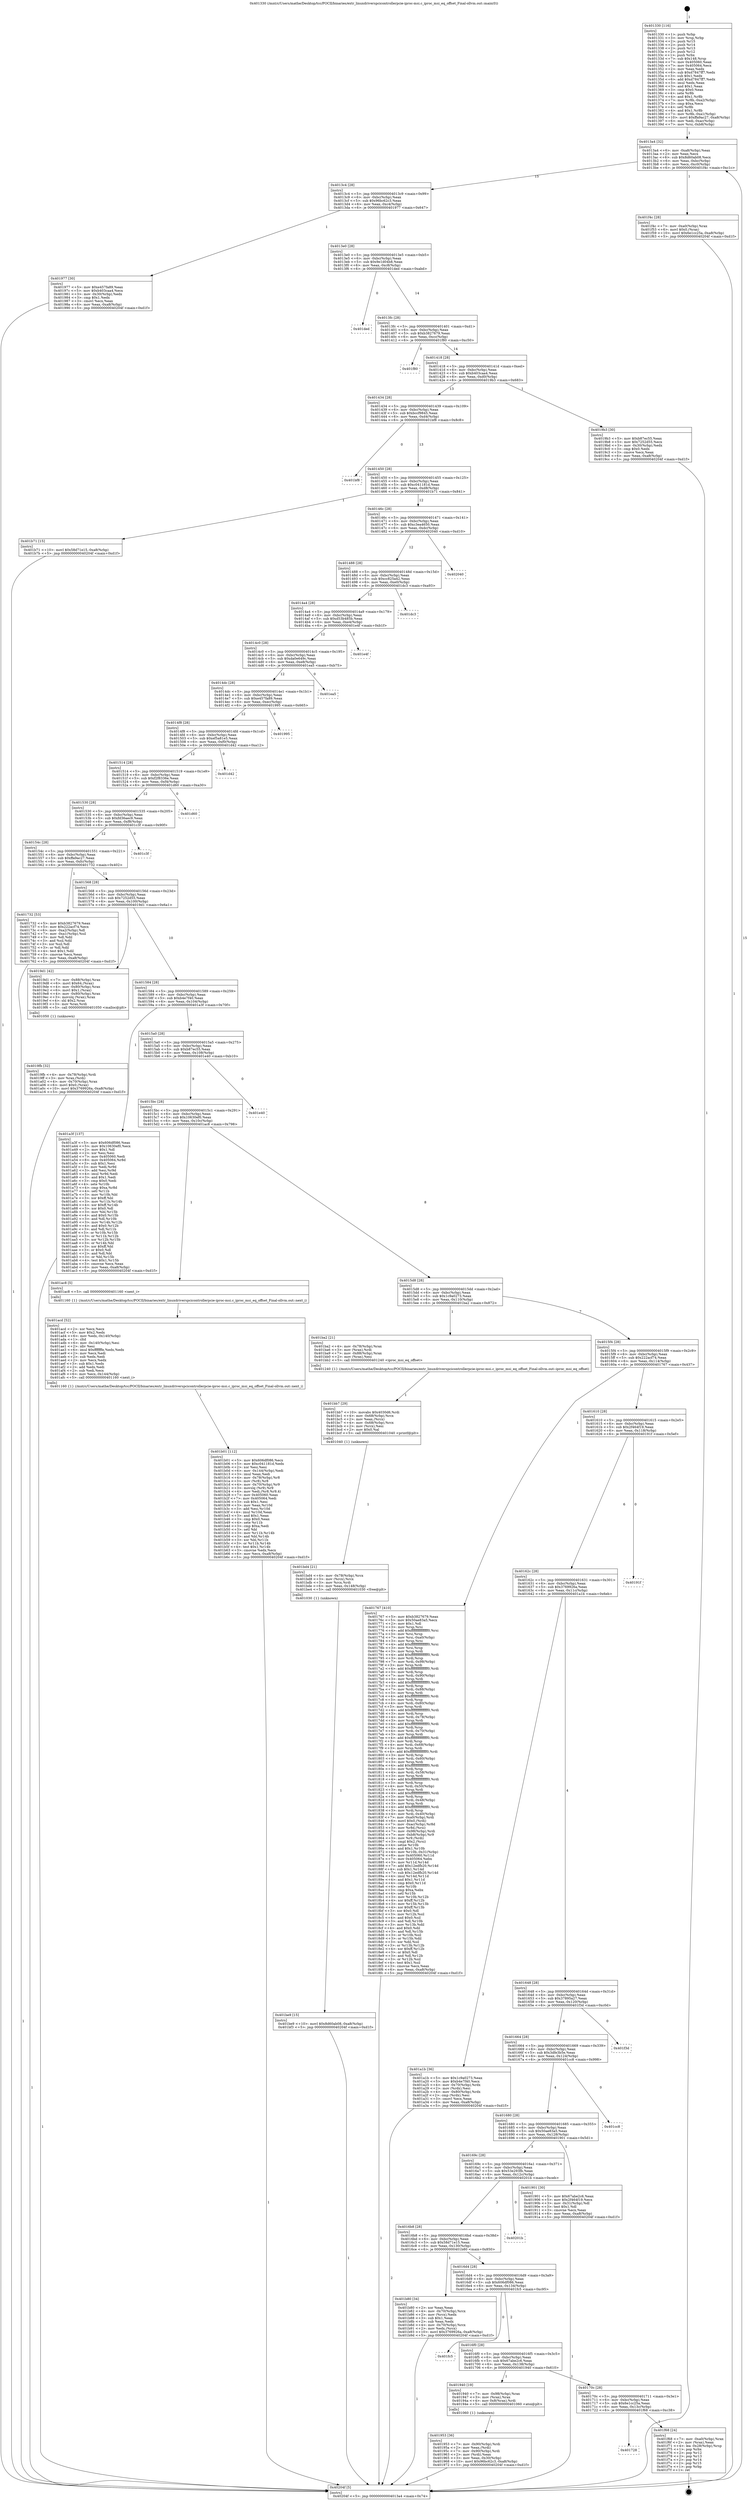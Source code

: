 digraph "0x401330" {
  label = "0x401330 (/mnt/c/Users/mathe/Desktop/tcc/POCII/binaries/extr_linuxdriverspcicontrollerpcie-iproc-msi.c_iproc_msi_eq_offset_Final-ollvm.out::main(0))"
  labelloc = "t"
  node[shape=record]

  Entry [label="",width=0.3,height=0.3,shape=circle,fillcolor=black,style=filled]
  "0x4013a4" [label="{
     0x4013a4 [32]\l
     | [instrs]\l
     &nbsp;&nbsp;0x4013a4 \<+6\>: mov -0xa8(%rbp),%eax\l
     &nbsp;&nbsp;0x4013aa \<+2\>: mov %eax,%ecx\l
     &nbsp;&nbsp;0x4013ac \<+6\>: sub $0x8d60ab08,%ecx\l
     &nbsp;&nbsp;0x4013b2 \<+6\>: mov %eax,-0xbc(%rbp)\l
     &nbsp;&nbsp;0x4013b8 \<+6\>: mov %ecx,-0xc0(%rbp)\l
     &nbsp;&nbsp;0x4013be \<+6\>: je 0000000000401f4c \<main+0xc1c\>\l
  }"]
  "0x401f4c" [label="{
     0x401f4c [28]\l
     | [instrs]\l
     &nbsp;&nbsp;0x401f4c \<+7\>: mov -0xa0(%rbp),%rax\l
     &nbsp;&nbsp;0x401f53 \<+6\>: movl $0x0,(%rax)\l
     &nbsp;&nbsp;0x401f59 \<+10\>: movl $0x6e1cc25a,-0xa8(%rbp)\l
     &nbsp;&nbsp;0x401f63 \<+5\>: jmp 000000000040204f \<main+0xd1f\>\l
  }"]
  "0x4013c4" [label="{
     0x4013c4 [28]\l
     | [instrs]\l
     &nbsp;&nbsp;0x4013c4 \<+5\>: jmp 00000000004013c9 \<main+0x99\>\l
     &nbsp;&nbsp;0x4013c9 \<+6\>: mov -0xbc(%rbp),%eax\l
     &nbsp;&nbsp;0x4013cf \<+5\>: sub $0x96bc62c3,%eax\l
     &nbsp;&nbsp;0x4013d4 \<+6\>: mov %eax,-0xc4(%rbp)\l
     &nbsp;&nbsp;0x4013da \<+6\>: je 0000000000401977 \<main+0x647\>\l
  }"]
  Exit [label="",width=0.3,height=0.3,shape=circle,fillcolor=black,style=filled,peripheries=2]
  "0x401977" [label="{
     0x401977 [30]\l
     | [instrs]\l
     &nbsp;&nbsp;0x401977 \<+5\>: mov $0xe457fa89,%eax\l
     &nbsp;&nbsp;0x40197c \<+5\>: mov $0xb403caa4,%ecx\l
     &nbsp;&nbsp;0x401981 \<+3\>: mov -0x30(%rbp),%edx\l
     &nbsp;&nbsp;0x401984 \<+3\>: cmp $0x1,%edx\l
     &nbsp;&nbsp;0x401987 \<+3\>: cmovl %ecx,%eax\l
     &nbsp;&nbsp;0x40198a \<+6\>: mov %eax,-0xa8(%rbp)\l
     &nbsp;&nbsp;0x401990 \<+5\>: jmp 000000000040204f \<main+0xd1f\>\l
  }"]
  "0x4013e0" [label="{
     0x4013e0 [28]\l
     | [instrs]\l
     &nbsp;&nbsp;0x4013e0 \<+5\>: jmp 00000000004013e5 \<main+0xb5\>\l
     &nbsp;&nbsp;0x4013e5 \<+6\>: mov -0xbc(%rbp),%eax\l
     &nbsp;&nbsp;0x4013eb \<+5\>: sub $0x9e1d04b8,%eax\l
     &nbsp;&nbsp;0x4013f0 \<+6\>: mov %eax,-0xc8(%rbp)\l
     &nbsp;&nbsp;0x4013f6 \<+6\>: je 0000000000401ded \<main+0xabd\>\l
  }"]
  "0x401728" [label="{
     0x401728\l
  }", style=dashed]
  "0x401ded" [label="{
     0x401ded\l
  }", style=dashed]
  "0x4013fc" [label="{
     0x4013fc [28]\l
     | [instrs]\l
     &nbsp;&nbsp;0x4013fc \<+5\>: jmp 0000000000401401 \<main+0xd1\>\l
     &nbsp;&nbsp;0x401401 \<+6\>: mov -0xbc(%rbp),%eax\l
     &nbsp;&nbsp;0x401407 \<+5\>: sub $0xb3827679,%eax\l
     &nbsp;&nbsp;0x40140c \<+6\>: mov %eax,-0xcc(%rbp)\l
     &nbsp;&nbsp;0x401412 \<+6\>: je 0000000000401f80 \<main+0xc50\>\l
  }"]
  "0x401f68" [label="{
     0x401f68 [24]\l
     | [instrs]\l
     &nbsp;&nbsp;0x401f68 \<+7\>: mov -0xa0(%rbp),%rax\l
     &nbsp;&nbsp;0x401f6f \<+2\>: mov (%rax),%eax\l
     &nbsp;&nbsp;0x401f71 \<+4\>: lea -0x28(%rbp),%rsp\l
     &nbsp;&nbsp;0x401f75 \<+1\>: pop %rbx\l
     &nbsp;&nbsp;0x401f76 \<+2\>: pop %r12\l
     &nbsp;&nbsp;0x401f78 \<+2\>: pop %r13\l
     &nbsp;&nbsp;0x401f7a \<+2\>: pop %r14\l
     &nbsp;&nbsp;0x401f7c \<+2\>: pop %r15\l
     &nbsp;&nbsp;0x401f7e \<+1\>: pop %rbp\l
     &nbsp;&nbsp;0x401f7f \<+1\>: ret\l
  }"]
  "0x401f80" [label="{
     0x401f80\l
  }", style=dashed]
  "0x401418" [label="{
     0x401418 [28]\l
     | [instrs]\l
     &nbsp;&nbsp;0x401418 \<+5\>: jmp 000000000040141d \<main+0xed\>\l
     &nbsp;&nbsp;0x40141d \<+6\>: mov -0xbc(%rbp),%eax\l
     &nbsp;&nbsp;0x401423 \<+5\>: sub $0xb403caa4,%eax\l
     &nbsp;&nbsp;0x401428 \<+6\>: mov %eax,-0xd0(%rbp)\l
     &nbsp;&nbsp;0x40142e \<+6\>: je 00000000004019b3 \<main+0x683\>\l
  }"]
  "0x401be9" [label="{
     0x401be9 [15]\l
     | [instrs]\l
     &nbsp;&nbsp;0x401be9 \<+10\>: movl $0x8d60ab08,-0xa8(%rbp)\l
     &nbsp;&nbsp;0x401bf3 \<+5\>: jmp 000000000040204f \<main+0xd1f\>\l
  }"]
  "0x4019b3" [label="{
     0x4019b3 [30]\l
     | [instrs]\l
     &nbsp;&nbsp;0x4019b3 \<+5\>: mov $0xb87ec55,%eax\l
     &nbsp;&nbsp;0x4019b8 \<+5\>: mov $0x7252d55,%ecx\l
     &nbsp;&nbsp;0x4019bd \<+3\>: mov -0x30(%rbp),%edx\l
     &nbsp;&nbsp;0x4019c0 \<+3\>: cmp $0x0,%edx\l
     &nbsp;&nbsp;0x4019c3 \<+3\>: cmove %ecx,%eax\l
     &nbsp;&nbsp;0x4019c6 \<+6\>: mov %eax,-0xa8(%rbp)\l
     &nbsp;&nbsp;0x4019cc \<+5\>: jmp 000000000040204f \<main+0xd1f\>\l
  }"]
  "0x401434" [label="{
     0x401434 [28]\l
     | [instrs]\l
     &nbsp;&nbsp;0x401434 \<+5\>: jmp 0000000000401439 \<main+0x109\>\l
     &nbsp;&nbsp;0x401439 \<+6\>: mov -0xbc(%rbp),%eax\l
     &nbsp;&nbsp;0x40143f \<+5\>: sub $0xbccf9845,%eax\l
     &nbsp;&nbsp;0x401444 \<+6\>: mov %eax,-0xd4(%rbp)\l
     &nbsp;&nbsp;0x40144a \<+6\>: je 0000000000401bf8 \<main+0x8c8\>\l
  }"]
  "0x401bd4" [label="{
     0x401bd4 [21]\l
     | [instrs]\l
     &nbsp;&nbsp;0x401bd4 \<+4\>: mov -0x78(%rbp),%rcx\l
     &nbsp;&nbsp;0x401bd8 \<+3\>: mov (%rcx),%rcx\l
     &nbsp;&nbsp;0x401bdb \<+3\>: mov %rcx,%rdi\l
     &nbsp;&nbsp;0x401bde \<+6\>: mov %eax,-0x148(%rbp)\l
     &nbsp;&nbsp;0x401be4 \<+5\>: call 0000000000401030 \<free@plt\>\l
     | [calls]\l
     &nbsp;&nbsp;0x401030 \{1\} (unknown)\l
  }"]
  "0x401bf8" [label="{
     0x401bf8\l
  }", style=dashed]
  "0x401450" [label="{
     0x401450 [28]\l
     | [instrs]\l
     &nbsp;&nbsp;0x401450 \<+5\>: jmp 0000000000401455 \<main+0x125\>\l
     &nbsp;&nbsp;0x401455 \<+6\>: mov -0xbc(%rbp),%eax\l
     &nbsp;&nbsp;0x40145b \<+5\>: sub $0xc041181d,%eax\l
     &nbsp;&nbsp;0x401460 \<+6\>: mov %eax,-0xd8(%rbp)\l
     &nbsp;&nbsp;0x401466 \<+6\>: je 0000000000401b71 \<main+0x841\>\l
  }"]
  "0x401bb7" [label="{
     0x401bb7 [29]\l
     | [instrs]\l
     &nbsp;&nbsp;0x401bb7 \<+10\>: movabs $0x4030d6,%rdi\l
     &nbsp;&nbsp;0x401bc1 \<+4\>: mov -0x68(%rbp),%rcx\l
     &nbsp;&nbsp;0x401bc5 \<+2\>: mov %eax,(%rcx)\l
     &nbsp;&nbsp;0x401bc7 \<+4\>: mov -0x68(%rbp),%rcx\l
     &nbsp;&nbsp;0x401bcb \<+2\>: mov (%rcx),%esi\l
     &nbsp;&nbsp;0x401bcd \<+2\>: mov $0x0,%al\l
     &nbsp;&nbsp;0x401bcf \<+5\>: call 0000000000401040 \<printf@plt\>\l
     | [calls]\l
     &nbsp;&nbsp;0x401040 \{1\} (unknown)\l
  }"]
  "0x401b71" [label="{
     0x401b71 [15]\l
     | [instrs]\l
     &nbsp;&nbsp;0x401b71 \<+10\>: movl $0x58d71e15,-0xa8(%rbp)\l
     &nbsp;&nbsp;0x401b7b \<+5\>: jmp 000000000040204f \<main+0xd1f\>\l
  }"]
  "0x40146c" [label="{
     0x40146c [28]\l
     | [instrs]\l
     &nbsp;&nbsp;0x40146c \<+5\>: jmp 0000000000401471 \<main+0x141\>\l
     &nbsp;&nbsp;0x401471 \<+6\>: mov -0xbc(%rbp),%eax\l
     &nbsp;&nbsp;0x401477 \<+5\>: sub $0xc3ea4650,%eax\l
     &nbsp;&nbsp;0x40147c \<+6\>: mov %eax,-0xdc(%rbp)\l
     &nbsp;&nbsp;0x401482 \<+6\>: je 0000000000402040 \<main+0xd10\>\l
  }"]
  "0x401b01" [label="{
     0x401b01 [112]\l
     | [instrs]\l
     &nbsp;&nbsp;0x401b01 \<+5\>: mov $0x606df086,%ecx\l
     &nbsp;&nbsp;0x401b06 \<+5\>: mov $0xc041181d,%edx\l
     &nbsp;&nbsp;0x401b0b \<+2\>: xor %esi,%esi\l
     &nbsp;&nbsp;0x401b0d \<+6\>: mov -0x144(%rbp),%edi\l
     &nbsp;&nbsp;0x401b13 \<+3\>: imul %eax,%edi\l
     &nbsp;&nbsp;0x401b16 \<+4\>: mov -0x78(%rbp),%r8\l
     &nbsp;&nbsp;0x401b1a \<+3\>: mov (%r8),%r8\l
     &nbsp;&nbsp;0x401b1d \<+4\>: mov -0x70(%rbp),%r9\l
     &nbsp;&nbsp;0x401b21 \<+3\>: movslq (%r9),%r9\l
     &nbsp;&nbsp;0x401b24 \<+4\>: mov %edi,(%r8,%r9,4)\l
     &nbsp;&nbsp;0x401b28 \<+7\>: mov 0x405060,%eax\l
     &nbsp;&nbsp;0x401b2f \<+7\>: mov 0x405064,%edi\l
     &nbsp;&nbsp;0x401b36 \<+3\>: sub $0x1,%esi\l
     &nbsp;&nbsp;0x401b39 \<+3\>: mov %eax,%r10d\l
     &nbsp;&nbsp;0x401b3c \<+3\>: add %esi,%r10d\l
     &nbsp;&nbsp;0x401b3f \<+4\>: imul %r10d,%eax\l
     &nbsp;&nbsp;0x401b43 \<+3\>: and $0x1,%eax\l
     &nbsp;&nbsp;0x401b46 \<+3\>: cmp $0x0,%eax\l
     &nbsp;&nbsp;0x401b49 \<+4\>: sete %r11b\l
     &nbsp;&nbsp;0x401b4d \<+3\>: cmp $0xa,%edi\l
     &nbsp;&nbsp;0x401b50 \<+3\>: setl %bl\l
     &nbsp;&nbsp;0x401b53 \<+3\>: mov %r11b,%r14b\l
     &nbsp;&nbsp;0x401b56 \<+3\>: and %bl,%r14b\l
     &nbsp;&nbsp;0x401b59 \<+3\>: xor %bl,%r11b\l
     &nbsp;&nbsp;0x401b5c \<+3\>: or %r11b,%r14b\l
     &nbsp;&nbsp;0x401b5f \<+4\>: test $0x1,%r14b\l
     &nbsp;&nbsp;0x401b63 \<+3\>: cmovne %edx,%ecx\l
     &nbsp;&nbsp;0x401b66 \<+6\>: mov %ecx,-0xa8(%rbp)\l
     &nbsp;&nbsp;0x401b6c \<+5\>: jmp 000000000040204f \<main+0xd1f\>\l
  }"]
  "0x402040" [label="{
     0x402040\l
  }", style=dashed]
  "0x401488" [label="{
     0x401488 [28]\l
     | [instrs]\l
     &nbsp;&nbsp;0x401488 \<+5\>: jmp 000000000040148d \<main+0x15d\>\l
     &nbsp;&nbsp;0x40148d \<+6\>: mov -0xbc(%rbp),%eax\l
     &nbsp;&nbsp;0x401493 \<+5\>: sub $0xcc825a42,%eax\l
     &nbsp;&nbsp;0x401498 \<+6\>: mov %eax,-0xe0(%rbp)\l
     &nbsp;&nbsp;0x40149e \<+6\>: je 0000000000401dc3 \<main+0xa93\>\l
  }"]
  "0x401acd" [label="{
     0x401acd [52]\l
     | [instrs]\l
     &nbsp;&nbsp;0x401acd \<+2\>: xor %ecx,%ecx\l
     &nbsp;&nbsp;0x401acf \<+5\>: mov $0x2,%edx\l
     &nbsp;&nbsp;0x401ad4 \<+6\>: mov %edx,-0x140(%rbp)\l
     &nbsp;&nbsp;0x401ada \<+1\>: cltd\l
     &nbsp;&nbsp;0x401adb \<+6\>: mov -0x140(%rbp),%esi\l
     &nbsp;&nbsp;0x401ae1 \<+2\>: idiv %esi\l
     &nbsp;&nbsp;0x401ae3 \<+6\>: imul $0xfffffffe,%edx,%edx\l
     &nbsp;&nbsp;0x401ae9 \<+2\>: mov %ecx,%edi\l
     &nbsp;&nbsp;0x401aeb \<+2\>: sub %edx,%edi\l
     &nbsp;&nbsp;0x401aed \<+2\>: mov %ecx,%edx\l
     &nbsp;&nbsp;0x401aef \<+3\>: sub $0x1,%edx\l
     &nbsp;&nbsp;0x401af2 \<+2\>: add %edx,%edi\l
     &nbsp;&nbsp;0x401af4 \<+2\>: sub %edi,%ecx\l
     &nbsp;&nbsp;0x401af6 \<+6\>: mov %ecx,-0x144(%rbp)\l
     &nbsp;&nbsp;0x401afc \<+5\>: call 0000000000401160 \<next_i\>\l
     | [calls]\l
     &nbsp;&nbsp;0x401160 \{1\} (/mnt/c/Users/mathe/Desktop/tcc/POCII/binaries/extr_linuxdriverspcicontrollerpcie-iproc-msi.c_iproc_msi_eq_offset_Final-ollvm.out::next_i)\l
  }"]
  "0x401dc3" [label="{
     0x401dc3\l
  }", style=dashed]
  "0x4014a4" [label="{
     0x4014a4 [28]\l
     | [instrs]\l
     &nbsp;&nbsp;0x4014a4 \<+5\>: jmp 00000000004014a9 \<main+0x179\>\l
     &nbsp;&nbsp;0x4014a9 \<+6\>: mov -0xbc(%rbp),%eax\l
     &nbsp;&nbsp;0x4014af \<+5\>: sub $0xd53b485b,%eax\l
     &nbsp;&nbsp;0x4014b4 \<+6\>: mov %eax,-0xe4(%rbp)\l
     &nbsp;&nbsp;0x4014ba \<+6\>: je 0000000000401e4f \<main+0xb1f\>\l
  }"]
  "0x4019fb" [label="{
     0x4019fb [32]\l
     | [instrs]\l
     &nbsp;&nbsp;0x4019fb \<+4\>: mov -0x78(%rbp),%rdi\l
     &nbsp;&nbsp;0x4019ff \<+3\>: mov %rax,(%rdi)\l
     &nbsp;&nbsp;0x401a02 \<+4\>: mov -0x70(%rbp),%rax\l
     &nbsp;&nbsp;0x401a06 \<+6\>: movl $0x0,(%rax)\l
     &nbsp;&nbsp;0x401a0c \<+10\>: movl $0x3769926a,-0xa8(%rbp)\l
     &nbsp;&nbsp;0x401a16 \<+5\>: jmp 000000000040204f \<main+0xd1f\>\l
  }"]
  "0x401e4f" [label="{
     0x401e4f\l
  }", style=dashed]
  "0x4014c0" [label="{
     0x4014c0 [28]\l
     | [instrs]\l
     &nbsp;&nbsp;0x4014c0 \<+5\>: jmp 00000000004014c5 \<main+0x195\>\l
     &nbsp;&nbsp;0x4014c5 \<+6\>: mov -0xbc(%rbp),%eax\l
     &nbsp;&nbsp;0x4014cb \<+5\>: sub $0xda0e649c,%eax\l
     &nbsp;&nbsp;0x4014d0 \<+6\>: mov %eax,-0xe8(%rbp)\l
     &nbsp;&nbsp;0x4014d6 \<+6\>: je 0000000000401ea5 \<main+0xb75\>\l
  }"]
  "0x401953" [label="{
     0x401953 [36]\l
     | [instrs]\l
     &nbsp;&nbsp;0x401953 \<+7\>: mov -0x90(%rbp),%rdi\l
     &nbsp;&nbsp;0x40195a \<+2\>: mov %eax,(%rdi)\l
     &nbsp;&nbsp;0x40195c \<+7\>: mov -0x90(%rbp),%rdi\l
     &nbsp;&nbsp;0x401963 \<+2\>: mov (%rdi),%eax\l
     &nbsp;&nbsp;0x401965 \<+3\>: mov %eax,-0x30(%rbp)\l
     &nbsp;&nbsp;0x401968 \<+10\>: movl $0x96bc62c3,-0xa8(%rbp)\l
     &nbsp;&nbsp;0x401972 \<+5\>: jmp 000000000040204f \<main+0xd1f\>\l
  }"]
  "0x401ea5" [label="{
     0x401ea5\l
  }", style=dashed]
  "0x4014dc" [label="{
     0x4014dc [28]\l
     | [instrs]\l
     &nbsp;&nbsp;0x4014dc \<+5\>: jmp 00000000004014e1 \<main+0x1b1\>\l
     &nbsp;&nbsp;0x4014e1 \<+6\>: mov -0xbc(%rbp),%eax\l
     &nbsp;&nbsp;0x4014e7 \<+5\>: sub $0xe457fa89,%eax\l
     &nbsp;&nbsp;0x4014ec \<+6\>: mov %eax,-0xec(%rbp)\l
     &nbsp;&nbsp;0x4014f2 \<+6\>: je 0000000000401995 \<main+0x665\>\l
  }"]
  "0x40170c" [label="{
     0x40170c [28]\l
     | [instrs]\l
     &nbsp;&nbsp;0x40170c \<+5\>: jmp 0000000000401711 \<main+0x3e1\>\l
     &nbsp;&nbsp;0x401711 \<+6\>: mov -0xbc(%rbp),%eax\l
     &nbsp;&nbsp;0x401717 \<+5\>: sub $0x6e1cc25a,%eax\l
     &nbsp;&nbsp;0x40171c \<+6\>: mov %eax,-0x13c(%rbp)\l
     &nbsp;&nbsp;0x401722 \<+6\>: je 0000000000401f68 \<main+0xc38\>\l
  }"]
  "0x401995" [label="{
     0x401995\l
  }", style=dashed]
  "0x4014f8" [label="{
     0x4014f8 [28]\l
     | [instrs]\l
     &nbsp;&nbsp;0x4014f8 \<+5\>: jmp 00000000004014fd \<main+0x1cd\>\l
     &nbsp;&nbsp;0x4014fd \<+6\>: mov -0xbc(%rbp),%eax\l
     &nbsp;&nbsp;0x401503 \<+5\>: sub $0xef5a81e5,%eax\l
     &nbsp;&nbsp;0x401508 \<+6\>: mov %eax,-0xf0(%rbp)\l
     &nbsp;&nbsp;0x40150e \<+6\>: je 0000000000401d42 \<main+0xa12\>\l
  }"]
  "0x401940" [label="{
     0x401940 [19]\l
     | [instrs]\l
     &nbsp;&nbsp;0x401940 \<+7\>: mov -0x98(%rbp),%rax\l
     &nbsp;&nbsp;0x401947 \<+3\>: mov (%rax),%rax\l
     &nbsp;&nbsp;0x40194a \<+4\>: mov 0x8(%rax),%rdi\l
     &nbsp;&nbsp;0x40194e \<+5\>: call 0000000000401060 \<atoi@plt\>\l
     | [calls]\l
     &nbsp;&nbsp;0x401060 \{1\} (unknown)\l
  }"]
  "0x401d42" [label="{
     0x401d42\l
  }", style=dashed]
  "0x401514" [label="{
     0x401514 [28]\l
     | [instrs]\l
     &nbsp;&nbsp;0x401514 \<+5\>: jmp 0000000000401519 \<main+0x1e9\>\l
     &nbsp;&nbsp;0x401519 \<+6\>: mov -0xbc(%rbp),%eax\l
     &nbsp;&nbsp;0x40151f \<+5\>: sub $0xf2f8336e,%eax\l
     &nbsp;&nbsp;0x401524 \<+6\>: mov %eax,-0xf4(%rbp)\l
     &nbsp;&nbsp;0x40152a \<+6\>: je 0000000000401d60 \<main+0xa30\>\l
  }"]
  "0x4016f0" [label="{
     0x4016f0 [28]\l
     | [instrs]\l
     &nbsp;&nbsp;0x4016f0 \<+5\>: jmp 00000000004016f5 \<main+0x3c5\>\l
     &nbsp;&nbsp;0x4016f5 \<+6\>: mov -0xbc(%rbp),%eax\l
     &nbsp;&nbsp;0x4016fb \<+5\>: sub $0x67abe2c6,%eax\l
     &nbsp;&nbsp;0x401700 \<+6\>: mov %eax,-0x138(%rbp)\l
     &nbsp;&nbsp;0x401706 \<+6\>: je 0000000000401940 \<main+0x610\>\l
  }"]
  "0x401d60" [label="{
     0x401d60\l
  }", style=dashed]
  "0x401530" [label="{
     0x401530 [28]\l
     | [instrs]\l
     &nbsp;&nbsp;0x401530 \<+5\>: jmp 0000000000401535 \<main+0x205\>\l
     &nbsp;&nbsp;0x401535 \<+6\>: mov -0xbc(%rbp),%eax\l
     &nbsp;&nbsp;0x40153b \<+5\>: sub $0xfd36aec9,%eax\l
     &nbsp;&nbsp;0x401540 \<+6\>: mov %eax,-0xf8(%rbp)\l
     &nbsp;&nbsp;0x401546 \<+6\>: je 0000000000401c3f \<main+0x90f\>\l
  }"]
  "0x401fc5" [label="{
     0x401fc5\l
  }", style=dashed]
  "0x401c3f" [label="{
     0x401c3f\l
  }", style=dashed]
  "0x40154c" [label="{
     0x40154c [28]\l
     | [instrs]\l
     &nbsp;&nbsp;0x40154c \<+5\>: jmp 0000000000401551 \<main+0x221\>\l
     &nbsp;&nbsp;0x401551 \<+6\>: mov -0xbc(%rbp),%eax\l
     &nbsp;&nbsp;0x401557 \<+5\>: sub $0xffa9ac27,%eax\l
     &nbsp;&nbsp;0x40155c \<+6\>: mov %eax,-0xfc(%rbp)\l
     &nbsp;&nbsp;0x401562 \<+6\>: je 0000000000401732 \<main+0x402\>\l
  }"]
  "0x4016d4" [label="{
     0x4016d4 [28]\l
     | [instrs]\l
     &nbsp;&nbsp;0x4016d4 \<+5\>: jmp 00000000004016d9 \<main+0x3a9\>\l
     &nbsp;&nbsp;0x4016d9 \<+6\>: mov -0xbc(%rbp),%eax\l
     &nbsp;&nbsp;0x4016df \<+5\>: sub $0x606df086,%eax\l
     &nbsp;&nbsp;0x4016e4 \<+6\>: mov %eax,-0x134(%rbp)\l
     &nbsp;&nbsp;0x4016ea \<+6\>: je 0000000000401fc5 \<main+0xc95\>\l
  }"]
  "0x401732" [label="{
     0x401732 [53]\l
     | [instrs]\l
     &nbsp;&nbsp;0x401732 \<+5\>: mov $0xb3827679,%eax\l
     &nbsp;&nbsp;0x401737 \<+5\>: mov $0x222acf74,%ecx\l
     &nbsp;&nbsp;0x40173c \<+6\>: mov -0xa2(%rbp),%dl\l
     &nbsp;&nbsp;0x401742 \<+7\>: mov -0xa1(%rbp),%sil\l
     &nbsp;&nbsp;0x401749 \<+3\>: mov %dl,%dil\l
     &nbsp;&nbsp;0x40174c \<+3\>: and %sil,%dil\l
     &nbsp;&nbsp;0x40174f \<+3\>: xor %sil,%dl\l
     &nbsp;&nbsp;0x401752 \<+3\>: or %dl,%dil\l
     &nbsp;&nbsp;0x401755 \<+4\>: test $0x1,%dil\l
     &nbsp;&nbsp;0x401759 \<+3\>: cmovne %ecx,%eax\l
     &nbsp;&nbsp;0x40175c \<+6\>: mov %eax,-0xa8(%rbp)\l
     &nbsp;&nbsp;0x401762 \<+5\>: jmp 000000000040204f \<main+0xd1f\>\l
  }"]
  "0x401568" [label="{
     0x401568 [28]\l
     | [instrs]\l
     &nbsp;&nbsp;0x401568 \<+5\>: jmp 000000000040156d \<main+0x23d\>\l
     &nbsp;&nbsp;0x40156d \<+6\>: mov -0xbc(%rbp),%eax\l
     &nbsp;&nbsp;0x401573 \<+5\>: sub $0x7252d55,%eax\l
     &nbsp;&nbsp;0x401578 \<+6\>: mov %eax,-0x100(%rbp)\l
     &nbsp;&nbsp;0x40157e \<+6\>: je 00000000004019d1 \<main+0x6a1\>\l
  }"]
  "0x40204f" [label="{
     0x40204f [5]\l
     | [instrs]\l
     &nbsp;&nbsp;0x40204f \<+5\>: jmp 00000000004013a4 \<main+0x74\>\l
  }"]
  "0x401330" [label="{
     0x401330 [116]\l
     | [instrs]\l
     &nbsp;&nbsp;0x401330 \<+1\>: push %rbp\l
     &nbsp;&nbsp;0x401331 \<+3\>: mov %rsp,%rbp\l
     &nbsp;&nbsp;0x401334 \<+2\>: push %r15\l
     &nbsp;&nbsp;0x401336 \<+2\>: push %r14\l
     &nbsp;&nbsp;0x401338 \<+2\>: push %r13\l
     &nbsp;&nbsp;0x40133a \<+2\>: push %r12\l
     &nbsp;&nbsp;0x40133c \<+1\>: push %rbx\l
     &nbsp;&nbsp;0x40133d \<+7\>: sub $0x148,%rsp\l
     &nbsp;&nbsp;0x401344 \<+7\>: mov 0x405060,%eax\l
     &nbsp;&nbsp;0x40134b \<+7\>: mov 0x405064,%ecx\l
     &nbsp;&nbsp;0x401352 \<+2\>: mov %eax,%edx\l
     &nbsp;&nbsp;0x401354 \<+6\>: sub $0xd7847ff7,%edx\l
     &nbsp;&nbsp;0x40135a \<+3\>: sub $0x1,%edx\l
     &nbsp;&nbsp;0x40135d \<+6\>: add $0xd7847ff7,%edx\l
     &nbsp;&nbsp;0x401363 \<+3\>: imul %edx,%eax\l
     &nbsp;&nbsp;0x401366 \<+3\>: and $0x1,%eax\l
     &nbsp;&nbsp;0x401369 \<+3\>: cmp $0x0,%eax\l
     &nbsp;&nbsp;0x40136c \<+4\>: sete %r8b\l
     &nbsp;&nbsp;0x401370 \<+4\>: and $0x1,%r8b\l
     &nbsp;&nbsp;0x401374 \<+7\>: mov %r8b,-0xa2(%rbp)\l
     &nbsp;&nbsp;0x40137b \<+3\>: cmp $0xa,%ecx\l
     &nbsp;&nbsp;0x40137e \<+4\>: setl %r8b\l
     &nbsp;&nbsp;0x401382 \<+4\>: and $0x1,%r8b\l
     &nbsp;&nbsp;0x401386 \<+7\>: mov %r8b,-0xa1(%rbp)\l
     &nbsp;&nbsp;0x40138d \<+10\>: movl $0xffa9ac27,-0xa8(%rbp)\l
     &nbsp;&nbsp;0x401397 \<+6\>: mov %edi,-0xac(%rbp)\l
     &nbsp;&nbsp;0x40139d \<+7\>: mov %rsi,-0xb8(%rbp)\l
  }"]
  "0x401b80" [label="{
     0x401b80 [34]\l
     | [instrs]\l
     &nbsp;&nbsp;0x401b80 \<+2\>: xor %eax,%eax\l
     &nbsp;&nbsp;0x401b82 \<+4\>: mov -0x70(%rbp),%rcx\l
     &nbsp;&nbsp;0x401b86 \<+2\>: mov (%rcx),%edx\l
     &nbsp;&nbsp;0x401b88 \<+3\>: sub $0x1,%eax\l
     &nbsp;&nbsp;0x401b8b \<+2\>: sub %eax,%edx\l
     &nbsp;&nbsp;0x401b8d \<+4\>: mov -0x70(%rbp),%rcx\l
     &nbsp;&nbsp;0x401b91 \<+2\>: mov %edx,(%rcx)\l
     &nbsp;&nbsp;0x401b93 \<+10\>: movl $0x3769926a,-0xa8(%rbp)\l
     &nbsp;&nbsp;0x401b9d \<+5\>: jmp 000000000040204f \<main+0xd1f\>\l
  }"]
  "0x4019d1" [label="{
     0x4019d1 [42]\l
     | [instrs]\l
     &nbsp;&nbsp;0x4019d1 \<+7\>: mov -0x88(%rbp),%rax\l
     &nbsp;&nbsp;0x4019d8 \<+6\>: movl $0x64,(%rax)\l
     &nbsp;&nbsp;0x4019de \<+4\>: mov -0x80(%rbp),%rax\l
     &nbsp;&nbsp;0x4019e2 \<+6\>: movl $0x1,(%rax)\l
     &nbsp;&nbsp;0x4019e8 \<+4\>: mov -0x80(%rbp),%rax\l
     &nbsp;&nbsp;0x4019ec \<+3\>: movslq (%rax),%rax\l
     &nbsp;&nbsp;0x4019ef \<+4\>: shl $0x2,%rax\l
     &nbsp;&nbsp;0x4019f3 \<+3\>: mov %rax,%rdi\l
     &nbsp;&nbsp;0x4019f6 \<+5\>: call 0000000000401050 \<malloc@plt\>\l
     | [calls]\l
     &nbsp;&nbsp;0x401050 \{1\} (unknown)\l
  }"]
  "0x401584" [label="{
     0x401584 [28]\l
     | [instrs]\l
     &nbsp;&nbsp;0x401584 \<+5\>: jmp 0000000000401589 \<main+0x259\>\l
     &nbsp;&nbsp;0x401589 \<+6\>: mov -0xbc(%rbp),%eax\l
     &nbsp;&nbsp;0x40158f \<+5\>: sub $0xb4e7f40,%eax\l
     &nbsp;&nbsp;0x401594 \<+6\>: mov %eax,-0x104(%rbp)\l
     &nbsp;&nbsp;0x40159a \<+6\>: je 0000000000401a3f \<main+0x70f\>\l
  }"]
  "0x4016b8" [label="{
     0x4016b8 [28]\l
     | [instrs]\l
     &nbsp;&nbsp;0x4016b8 \<+5\>: jmp 00000000004016bd \<main+0x38d\>\l
     &nbsp;&nbsp;0x4016bd \<+6\>: mov -0xbc(%rbp),%eax\l
     &nbsp;&nbsp;0x4016c3 \<+5\>: sub $0x58d71e15,%eax\l
     &nbsp;&nbsp;0x4016c8 \<+6\>: mov %eax,-0x130(%rbp)\l
     &nbsp;&nbsp;0x4016ce \<+6\>: je 0000000000401b80 \<main+0x850\>\l
  }"]
  "0x401a3f" [label="{
     0x401a3f [137]\l
     | [instrs]\l
     &nbsp;&nbsp;0x401a3f \<+5\>: mov $0x606df086,%eax\l
     &nbsp;&nbsp;0x401a44 \<+5\>: mov $0x10630ef0,%ecx\l
     &nbsp;&nbsp;0x401a49 \<+2\>: mov $0x1,%dl\l
     &nbsp;&nbsp;0x401a4b \<+2\>: xor %esi,%esi\l
     &nbsp;&nbsp;0x401a4d \<+7\>: mov 0x405060,%edi\l
     &nbsp;&nbsp;0x401a54 \<+8\>: mov 0x405064,%r8d\l
     &nbsp;&nbsp;0x401a5c \<+3\>: sub $0x1,%esi\l
     &nbsp;&nbsp;0x401a5f \<+3\>: mov %edi,%r9d\l
     &nbsp;&nbsp;0x401a62 \<+3\>: add %esi,%r9d\l
     &nbsp;&nbsp;0x401a65 \<+4\>: imul %r9d,%edi\l
     &nbsp;&nbsp;0x401a69 \<+3\>: and $0x1,%edi\l
     &nbsp;&nbsp;0x401a6c \<+3\>: cmp $0x0,%edi\l
     &nbsp;&nbsp;0x401a6f \<+4\>: sete %r10b\l
     &nbsp;&nbsp;0x401a73 \<+4\>: cmp $0xa,%r8d\l
     &nbsp;&nbsp;0x401a77 \<+4\>: setl %r11b\l
     &nbsp;&nbsp;0x401a7b \<+3\>: mov %r10b,%bl\l
     &nbsp;&nbsp;0x401a7e \<+3\>: xor $0xff,%bl\l
     &nbsp;&nbsp;0x401a81 \<+3\>: mov %r11b,%r14b\l
     &nbsp;&nbsp;0x401a84 \<+4\>: xor $0xff,%r14b\l
     &nbsp;&nbsp;0x401a88 \<+3\>: xor $0x0,%dl\l
     &nbsp;&nbsp;0x401a8b \<+3\>: mov %bl,%r15b\l
     &nbsp;&nbsp;0x401a8e \<+4\>: and $0x0,%r15b\l
     &nbsp;&nbsp;0x401a92 \<+3\>: and %dl,%r10b\l
     &nbsp;&nbsp;0x401a95 \<+3\>: mov %r14b,%r12b\l
     &nbsp;&nbsp;0x401a98 \<+4\>: and $0x0,%r12b\l
     &nbsp;&nbsp;0x401a9c \<+3\>: and %dl,%r11b\l
     &nbsp;&nbsp;0x401a9f \<+3\>: or %r10b,%r15b\l
     &nbsp;&nbsp;0x401aa2 \<+3\>: or %r11b,%r12b\l
     &nbsp;&nbsp;0x401aa5 \<+3\>: xor %r12b,%r15b\l
     &nbsp;&nbsp;0x401aa8 \<+3\>: or %r14b,%bl\l
     &nbsp;&nbsp;0x401aab \<+3\>: xor $0xff,%bl\l
     &nbsp;&nbsp;0x401aae \<+3\>: or $0x0,%dl\l
     &nbsp;&nbsp;0x401ab1 \<+2\>: and %dl,%bl\l
     &nbsp;&nbsp;0x401ab3 \<+3\>: or %bl,%r15b\l
     &nbsp;&nbsp;0x401ab6 \<+4\>: test $0x1,%r15b\l
     &nbsp;&nbsp;0x401aba \<+3\>: cmovne %ecx,%eax\l
     &nbsp;&nbsp;0x401abd \<+6\>: mov %eax,-0xa8(%rbp)\l
     &nbsp;&nbsp;0x401ac3 \<+5\>: jmp 000000000040204f \<main+0xd1f\>\l
  }"]
  "0x4015a0" [label="{
     0x4015a0 [28]\l
     | [instrs]\l
     &nbsp;&nbsp;0x4015a0 \<+5\>: jmp 00000000004015a5 \<main+0x275\>\l
     &nbsp;&nbsp;0x4015a5 \<+6\>: mov -0xbc(%rbp),%eax\l
     &nbsp;&nbsp;0x4015ab \<+5\>: sub $0xb87ec55,%eax\l
     &nbsp;&nbsp;0x4015b0 \<+6\>: mov %eax,-0x108(%rbp)\l
     &nbsp;&nbsp;0x4015b6 \<+6\>: je 0000000000401e40 \<main+0xb10\>\l
  }"]
  "0x40201b" [label="{
     0x40201b\l
  }", style=dashed]
  "0x401e40" [label="{
     0x401e40\l
  }", style=dashed]
  "0x4015bc" [label="{
     0x4015bc [28]\l
     | [instrs]\l
     &nbsp;&nbsp;0x4015bc \<+5\>: jmp 00000000004015c1 \<main+0x291\>\l
     &nbsp;&nbsp;0x4015c1 \<+6\>: mov -0xbc(%rbp),%eax\l
     &nbsp;&nbsp;0x4015c7 \<+5\>: sub $0x10630ef0,%eax\l
     &nbsp;&nbsp;0x4015cc \<+6\>: mov %eax,-0x10c(%rbp)\l
     &nbsp;&nbsp;0x4015d2 \<+6\>: je 0000000000401ac8 \<main+0x798\>\l
  }"]
  "0x40169c" [label="{
     0x40169c [28]\l
     | [instrs]\l
     &nbsp;&nbsp;0x40169c \<+5\>: jmp 00000000004016a1 \<main+0x371\>\l
     &nbsp;&nbsp;0x4016a1 \<+6\>: mov -0xbc(%rbp),%eax\l
     &nbsp;&nbsp;0x4016a7 \<+5\>: sub $0x53e293fb,%eax\l
     &nbsp;&nbsp;0x4016ac \<+6\>: mov %eax,-0x12c(%rbp)\l
     &nbsp;&nbsp;0x4016b2 \<+6\>: je 000000000040201b \<main+0xceb\>\l
  }"]
  "0x401ac8" [label="{
     0x401ac8 [5]\l
     | [instrs]\l
     &nbsp;&nbsp;0x401ac8 \<+5\>: call 0000000000401160 \<next_i\>\l
     | [calls]\l
     &nbsp;&nbsp;0x401160 \{1\} (/mnt/c/Users/mathe/Desktop/tcc/POCII/binaries/extr_linuxdriverspcicontrollerpcie-iproc-msi.c_iproc_msi_eq_offset_Final-ollvm.out::next_i)\l
  }"]
  "0x4015d8" [label="{
     0x4015d8 [28]\l
     | [instrs]\l
     &nbsp;&nbsp;0x4015d8 \<+5\>: jmp 00000000004015dd \<main+0x2ad\>\l
     &nbsp;&nbsp;0x4015dd \<+6\>: mov -0xbc(%rbp),%eax\l
     &nbsp;&nbsp;0x4015e3 \<+5\>: sub $0x1c9a0273,%eax\l
     &nbsp;&nbsp;0x4015e8 \<+6\>: mov %eax,-0x110(%rbp)\l
     &nbsp;&nbsp;0x4015ee \<+6\>: je 0000000000401ba2 \<main+0x872\>\l
  }"]
  "0x401901" [label="{
     0x401901 [30]\l
     | [instrs]\l
     &nbsp;&nbsp;0x401901 \<+5\>: mov $0x67abe2c6,%eax\l
     &nbsp;&nbsp;0x401906 \<+5\>: mov $0x2f464f19,%ecx\l
     &nbsp;&nbsp;0x40190b \<+3\>: mov -0x31(%rbp),%dl\l
     &nbsp;&nbsp;0x40190e \<+3\>: test $0x1,%dl\l
     &nbsp;&nbsp;0x401911 \<+3\>: cmovne %ecx,%eax\l
     &nbsp;&nbsp;0x401914 \<+6\>: mov %eax,-0xa8(%rbp)\l
     &nbsp;&nbsp;0x40191a \<+5\>: jmp 000000000040204f \<main+0xd1f\>\l
  }"]
  "0x401ba2" [label="{
     0x401ba2 [21]\l
     | [instrs]\l
     &nbsp;&nbsp;0x401ba2 \<+4\>: mov -0x78(%rbp),%rax\l
     &nbsp;&nbsp;0x401ba6 \<+3\>: mov (%rax),%rdi\l
     &nbsp;&nbsp;0x401ba9 \<+7\>: mov -0x88(%rbp),%rax\l
     &nbsp;&nbsp;0x401bb0 \<+2\>: mov (%rax),%esi\l
     &nbsp;&nbsp;0x401bb2 \<+5\>: call 0000000000401240 \<iproc_msi_eq_offset\>\l
     | [calls]\l
     &nbsp;&nbsp;0x401240 \{1\} (/mnt/c/Users/mathe/Desktop/tcc/POCII/binaries/extr_linuxdriverspcicontrollerpcie-iproc-msi.c_iproc_msi_eq_offset_Final-ollvm.out::iproc_msi_eq_offset)\l
  }"]
  "0x4015f4" [label="{
     0x4015f4 [28]\l
     | [instrs]\l
     &nbsp;&nbsp;0x4015f4 \<+5\>: jmp 00000000004015f9 \<main+0x2c9\>\l
     &nbsp;&nbsp;0x4015f9 \<+6\>: mov -0xbc(%rbp),%eax\l
     &nbsp;&nbsp;0x4015ff \<+5\>: sub $0x222acf74,%eax\l
     &nbsp;&nbsp;0x401604 \<+6\>: mov %eax,-0x114(%rbp)\l
     &nbsp;&nbsp;0x40160a \<+6\>: je 0000000000401767 \<main+0x437\>\l
  }"]
  "0x401680" [label="{
     0x401680 [28]\l
     | [instrs]\l
     &nbsp;&nbsp;0x401680 \<+5\>: jmp 0000000000401685 \<main+0x355\>\l
     &nbsp;&nbsp;0x401685 \<+6\>: mov -0xbc(%rbp),%eax\l
     &nbsp;&nbsp;0x40168b \<+5\>: sub $0x50ae83a5,%eax\l
     &nbsp;&nbsp;0x401690 \<+6\>: mov %eax,-0x128(%rbp)\l
     &nbsp;&nbsp;0x401696 \<+6\>: je 0000000000401901 \<main+0x5d1\>\l
  }"]
  "0x401767" [label="{
     0x401767 [410]\l
     | [instrs]\l
     &nbsp;&nbsp;0x401767 \<+5\>: mov $0xb3827679,%eax\l
     &nbsp;&nbsp;0x40176c \<+5\>: mov $0x50ae83a5,%ecx\l
     &nbsp;&nbsp;0x401771 \<+2\>: mov $0x1,%dl\l
     &nbsp;&nbsp;0x401773 \<+3\>: mov %rsp,%rsi\l
     &nbsp;&nbsp;0x401776 \<+4\>: add $0xfffffffffffffff0,%rsi\l
     &nbsp;&nbsp;0x40177a \<+3\>: mov %rsi,%rsp\l
     &nbsp;&nbsp;0x40177d \<+7\>: mov %rsi,-0xa0(%rbp)\l
     &nbsp;&nbsp;0x401784 \<+3\>: mov %rsp,%rsi\l
     &nbsp;&nbsp;0x401787 \<+4\>: add $0xfffffffffffffff0,%rsi\l
     &nbsp;&nbsp;0x40178b \<+3\>: mov %rsi,%rsp\l
     &nbsp;&nbsp;0x40178e \<+3\>: mov %rsp,%rdi\l
     &nbsp;&nbsp;0x401791 \<+4\>: add $0xfffffffffffffff0,%rdi\l
     &nbsp;&nbsp;0x401795 \<+3\>: mov %rdi,%rsp\l
     &nbsp;&nbsp;0x401798 \<+7\>: mov %rdi,-0x98(%rbp)\l
     &nbsp;&nbsp;0x40179f \<+3\>: mov %rsp,%rdi\l
     &nbsp;&nbsp;0x4017a2 \<+4\>: add $0xfffffffffffffff0,%rdi\l
     &nbsp;&nbsp;0x4017a6 \<+3\>: mov %rdi,%rsp\l
     &nbsp;&nbsp;0x4017a9 \<+7\>: mov %rdi,-0x90(%rbp)\l
     &nbsp;&nbsp;0x4017b0 \<+3\>: mov %rsp,%rdi\l
     &nbsp;&nbsp;0x4017b3 \<+4\>: add $0xfffffffffffffff0,%rdi\l
     &nbsp;&nbsp;0x4017b7 \<+3\>: mov %rdi,%rsp\l
     &nbsp;&nbsp;0x4017ba \<+7\>: mov %rdi,-0x88(%rbp)\l
     &nbsp;&nbsp;0x4017c1 \<+3\>: mov %rsp,%rdi\l
     &nbsp;&nbsp;0x4017c4 \<+4\>: add $0xfffffffffffffff0,%rdi\l
     &nbsp;&nbsp;0x4017c8 \<+3\>: mov %rdi,%rsp\l
     &nbsp;&nbsp;0x4017cb \<+4\>: mov %rdi,-0x80(%rbp)\l
     &nbsp;&nbsp;0x4017cf \<+3\>: mov %rsp,%rdi\l
     &nbsp;&nbsp;0x4017d2 \<+4\>: add $0xfffffffffffffff0,%rdi\l
     &nbsp;&nbsp;0x4017d6 \<+3\>: mov %rdi,%rsp\l
     &nbsp;&nbsp;0x4017d9 \<+4\>: mov %rdi,-0x78(%rbp)\l
     &nbsp;&nbsp;0x4017dd \<+3\>: mov %rsp,%rdi\l
     &nbsp;&nbsp;0x4017e0 \<+4\>: add $0xfffffffffffffff0,%rdi\l
     &nbsp;&nbsp;0x4017e4 \<+3\>: mov %rdi,%rsp\l
     &nbsp;&nbsp;0x4017e7 \<+4\>: mov %rdi,-0x70(%rbp)\l
     &nbsp;&nbsp;0x4017eb \<+3\>: mov %rsp,%rdi\l
     &nbsp;&nbsp;0x4017ee \<+4\>: add $0xfffffffffffffff0,%rdi\l
     &nbsp;&nbsp;0x4017f2 \<+3\>: mov %rdi,%rsp\l
     &nbsp;&nbsp;0x4017f5 \<+4\>: mov %rdi,-0x68(%rbp)\l
     &nbsp;&nbsp;0x4017f9 \<+3\>: mov %rsp,%rdi\l
     &nbsp;&nbsp;0x4017fc \<+4\>: add $0xfffffffffffffff0,%rdi\l
     &nbsp;&nbsp;0x401800 \<+3\>: mov %rdi,%rsp\l
     &nbsp;&nbsp;0x401803 \<+4\>: mov %rdi,-0x60(%rbp)\l
     &nbsp;&nbsp;0x401807 \<+3\>: mov %rsp,%rdi\l
     &nbsp;&nbsp;0x40180a \<+4\>: add $0xfffffffffffffff0,%rdi\l
     &nbsp;&nbsp;0x40180e \<+3\>: mov %rdi,%rsp\l
     &nbsp;&nbsp;0x401811 \<+4\>: mov %rdi,-0x58(%rbp)\l
     &nbsp;&nbsp;0x401815 \<+3\>: mov %rsp,%rdi\l
     &nbsp;&nbsp;0x401818 \<+4\>: add $0xfffffffffffffff0,%rdi\l
     &nbsp;&nbsp;0x40181c \<+3\>: mov %rdi,%rsp\l
     &nbsp;&nbsp;0x40181f \<+4\>: mov %rdi,-0x50(%rbp)\l
     &nbsp;&nbsp;0x401823 \<+3\>: mov %rsp,%rdi\l
     &nbsp;&nbsp;0x401826 \<+4\>: add $0xfffffffffffffff0,%rdi\l
     &nbsp;&nbsp;0x40182a \<+3\>: mov %rdi,%rsp\l
     &nbsp;&nbsp;0x40182d \<+4\>: mov %rdi,-0x48(%rbp)\l
     &nbsp;&nbsp;0x401831 \<+3\>: mov %rsp,%rdi\l
     &nbsp;&nbsp;0x401834 \<+4\>: add $0xfffffffffffffff0,%rdi\l
     &nbsp;&nbsp;0x401838 \<+3\>: mov %rdi,%rsp\l
     &nbsp;&nbsp;0x40183b \<+4\>: mov %rdi,-0x40(%rbp)\l
     &nbsp;&nbsp;0x40183f \<+7\>: mov -0xa0(%rbp),%rdi\l
     &nbsp;&nbsp;0x401846 \<+6\>: movl $0x0,(%rdi)\l
     &nbsp;&nbsp;0x40184c \<+7\>: mov -0xac(%rbp),%r8d\l
     &nbsp;&nbsp;0x401853 \<+3\>: mov %r8d,(%rsi)\l
     &nbsp;&nbsp;0x401856 \<+7\>: mov -0x98(%rbp),%rdi\l
     &nbsp;&nbsp;0x40185d \<+7\>: mov -0xb8(%rbp),%r9\l
     &nbsp;&nbsp;0x401864 \<+3\>: mov %r9,(%rdi)\l
     &nbsp;&nbsp;0x401867 \<+3\>: cmpl $0x2,(%rsi)\l
     &nbsp;&nbsp;0x40186a \<+4\>: setne %r10b\l
     &nbsp;&nbsp;0x40186e \<+4\>: and $0x1,%r10b\l
     &nbsp;&nbsp;0x401872 \<+4\>: mov %r10b,-0x31(%rbp)\l
     &nbsp;&nbsp;0x401876 \<+8\>: mov 0x405060,%r11d\l
     &nbsp;&nbsp;0x40187e \<+7\>: mov 0x405064,%ebx\l
     &nbsp;&nbsp;0x401885 \<+3\>: mov %r11d,%r14d\l
     &nbsp;&nbsp;0x401888 \<+7\>: add $0x12edfb20,%r14d\l
     &nbsp;&nbsp;0x40188f \<+4\>: sub $0x1,%r14d\l
     &nbsp;&nbsp;0x401893 \<+7\>: sub $0x12edfb20,%r14d\l
     &nbsp;&nbsp;0x40189a \<+4\>: imul %r14d,%r11d\l
     &nbsp;&nbsp;0x40189e \<+4\>: and $0x1,%r11d\l
     &nbsp;&nbsp;0x4018a2 \<+4\>: cmp $0x0,%r11d\l
     &nbsp;&nbsp;0x4018a6 \<+4\>: sete %r10b\l
     &nbsp;&nbsp;0x4018aa \<+3\>: cmp $0xa,%ebx\l
     &nbsp;&nbsp;0x4018ad \<+4\>: setl %r15b\l
     &nbsp;&nbsp;0x4018b1 \<+3\>: mov %r10b,%r12b\l
     &nbsp;&nbsp;0x4018b4 \<+4\>: xor $0xff,%r12b\l
     &nbsp;&nbsp;0x4018b8 \<+3\>: mov %r15b,%r13b\l
     &nbsp;&nbsp;0x4018bb \<+4\>: xor $0xff,%r13b\l
     &nbsp;&nbsp;0x4018bf \<+3\>: xor $0x0,%dl\l
     &nbsp;&nbsp;0x4018c2 \<+3\>: mov %r12b,%sil\l
     &nbsp;&nbsp;0x4018c5 \<+4\>: and $0x0,%sil\l
     &nbsp;&nbsp;0x4018c9 \<+3\>: and %dl,%r10b\l
     &nbsp;&nbsp;0x4018cc \<+3\>: mov %r13b,%dil\l
     &nbsp;&nbsp;0x4018cf \<+4\>: and $0x0,%dil\l
     &nbsp;&nbsp;0x4018d3 \<+3\>: and %dl,%r15b\l
     &nbsp;&nbsp;0x4018d6 \<+3\>: or %r10b,%sil\l
     &nbsp;&nbsp;0x4018d9 \<+3\>: or %r15b,%dil\l
     &nbsp;&nbsp;0x4018dc \<+3\>: xor %dil,%sil\l
     &nbsp;&nbsp;0x4018df \<+3\>: or %r13b,%r12b\l
     &nbsp;&nbsp;0x4018e2 \<+4\>: xor $0xff,%r12b\l
     &nbsp;&nbsp;0x4018e6 \<+3\>: or $0x0,%dl\l
     &nbsp;&nbsp;0x4018e9 \<+3\>: and %dl,%r12b\l
     &nbsp;&nbsp;0x4018ec \<+3\>: or %r12b,%sil\l
     &nbsp;&nbsp;0x4018ef \<+4\>: test $0x1,%sil\l
     &nbsp;&nbsp;0x4018f3 \<+3\>: cmovne %ecx,%eax\l
     &nbsp;&nbsp;0x4018f6 \<+6\>: mov %eax,-0xa8(%rbp)\l
     &nbsp;&nbsp;0x4018fc \<+5\>: jmp 000000000040204f \<main+0xd1f\>\l
  }"]
  "0x401610" [label="{
     0x401610 [28]\l
     | [instrs]\l
     &nbsp;&nbsp;0x401610 \<+5\>: jmp 0000000000401615 \<main+0x2e5\>\l
     &nbsp;&nbsp;0x401615 \<+6\>: mov -0xbc(%rbp),%eax\l
     &nbsp;&nbsp;0x40161b \<+5\>: sub $0x2f464f19,%eax\l
     &nbsp;&nbsp;0x401620 \<+6\>: mov %eax,-0x118(%rbp)\l
     &nbsp;&nbsp;0x401626 \<+6\>: je 000000000040191f \<main+0x5ef\>\l
  }"]
  "0x401cc8" [label="{
     0x401cc8\l
  }", style=dashed]
  "0x401664" [label="{
     0x401664 [28]\l
     | [instrs]\l
     &nbsp;&nbsp;0x401664 \<+5\>: jmp 0000000000401669 \<main+0x339\>\l
     &nbsp;&nbsp;0x401669 \<+6\>: mov -0xbc(%rbp),%eax\l
     &nbsp;&nbsp;0x40166f \<+5\>: sub $0x3dfe3b5e,%eax\l
     &nbsp;&nbsp;0x401674 \<+6\>: mov %eax,-0x124(%rbp)\l
     &nbsp;&nbsp;0x40167a \<+6\>: je 0000000000401cc8 \<main+0x998\>\l
  }"]
  "0x40191f" [label="{
     0x40191f\l
  }", style=dashed]
  "0x40162c" [label="{
     0x40162c [28]\l
     | [instrs]\l
     &nbsp;&nbsp;0x40162c \<+5\>: jmp 0000000000401631 \<main+0x301\>\l
     &nbsp;&nbsp;0x401631 \<+6\>: mov -0xbc(%rbp),%eax\l
     &nbsp;&nbsp;0x401637 \<+5\>: sub $0x3769926a,%eax\l
     &nbsp;&nbsp;0x40163c \<+6\>: mov %eax,-0x11c(%rbp)\l
     &nbsp;&nbsp;0x401642 \<+6\>: je 0000000000401a1b \<main+0x6eb\>\l
  }"]
  "0x401f3d" [label="{
     0x401f3d\l
  }", style=dashed]
  "0x401a1b" [label="{
     0x401a1b [36]\l
     | [instrs]\l
     &nbsp;&nbsp;0x401a1b \<+5\>: mov $0x1c9a0273,%eax\l
     &nbsp;&nbsp;0x401a20 \<+5\>: mov $0xb4e7f40,%ecx\l
     &nbsp;&nbsp;0x401a25 \<+4\>: mov -0x70(%rbp),%rdx\l
     &nbsp;&nbsp;0x401a29 \<+2\>: mov (%rdx),%esi\l
     &nbsp;&nbsp;0x401a2b \<+4\>: mov -0x80(%rbp),%rdx\l
     &nbsp;&nbsp;0x401a2f \<+2\>: cmp (%rdx),%esi\l
     &nbsp;&nbsp;0x401a31 \<+3\>: cmovl %ecx,%eax\l
     &nbsp;&nbsp;0x401a34 \<+6\>: mov %eax,-0xa8(%rbp)\l
     &nbsp;&nbsp;0x401a3a \<+5\>: jmp 000000000040204f \<main+0xd1f\>\l
  }"]
  "0x401648" [label="{
     0x401648 [28]\l
     | [instrs]\l
     &nbsp;&nbsp;0x401648 \<+5\>: jmp 000000000040164d \<main+0x31d\>\l
     &nbsp;&nbsp;0x40164d \<+6\>: mov -0xbc(%rbp),%eax\l
     &nbsp;&nbsp;0x401653 \<+5\>: sub $0x37895a27,%eax\l
     &nbsp;&nbsp;0x401658 \<+6\>: mov %eax,-0x120(%rbp)\l
     &nbsp;&nbsp;0x40165e \<+6\>: je 0000000000401f3d \<main+0xc0d\>\l
  }"]
  Entry -> "0x401330" [label=" 1"]
  "0x4013a4" -> "0x401f4c" [label=" 1"]
  "0x4013a4" -> "0x4013c4" [label=" 15"]
  "0x401f68" -> Exit [label=" 1"]
  "0x4013c4" -> "0x401977" [label=" 1"]
  "0x4013c4" -> "0x4013e0" [label=" 14"]
  "0x40170c" -> "0x401728" [label=" 0"]
  "0x4013e0" -> "0x401ded" [label=" 0"]
  "0x4013e0" -> "0x4013fc" [label=" 14"]
  "0x40170c" -> "0x401f68" [label=" 1"]
  "0x4013fc" -> "0x401f80" [label=" 0"]
  "0x4013fc" -> "0x401418" [label=" 14"]
  "0x401f4c" -> "0x40204f" [label=" 1"]
  "0x401418" -> "0x4019b3" [label=" 1"]
  "0x401418" -> "0x401434" [label=" 13"]
  "0x401be9" -> "0x40204f" [label=" 1"]
  "0x401434" -> "0x401bf8" [label=" 0"]
  "0x401434" -> "0x401450" [label=" 13"]
  "0x401bd4" -> "0x401be9" [label=" 1"]
  "0x401450" -> "0x401b71" [label=" 1"]
  "0x401450" -> "0x40146c" [label=" 12"]
  "0x401bb7" -> "0x401bd4" [label=" 1"]
  "0x40146c" -> "0x402040" [label=" 0"]
  "0x40146c" -> "0x401488" [label=" 12"]
  "0x401ba2" -> "0x401bb7" [label=" 1"]
  "0x401488" -> "0x401dc3" [label=" 0"]
  "0x401488" -> "0x4014a4" [label=" 12"]
  "0x401b80" -> "0x40204f" [label=" 1"]
  "0x4014a4" -> "0x401e4f" [label=" 0"]
  "0x4014a4" -> "0x4014c0" [label=" 12"]
  "0x401b71" -> "0x40204f" [label=" 1"]
  "0x4014c0" -> "0x401ea5" [label=" 0"]
  "0x4014c0" -> "0x4014dc" [label=" 12"]
  "0x401b01" -> "0x40204f" [label=" 1"]
  "0x4014dc" -> "0x401995" [label=" 0"]
  "0x4014dc" -> "0x4014f8" [label=" 12"]
  "0x401acd" -> "0x401b01" [label=" 1"]
  "0x4014f8" -> "0x401d42" [label=" 0"]
  "0x4014f8" -> "0x401514" [label=" 12"]
  "0x401ac8" -> "0x401acd" [label=" 1"]
  "0x401514" -> "0x401d60" [label=" 0"]
  "0x401514" -> "0x401530" [label=" 12"]
  "0x401a1b" -> "0x40204f" [label=" 2"]
  "0x401530" -> "0x401c3f" [label=" 0"]
  "0x401530" -> "0x40154c" [label=" 12"]
  "0x4019fb" -> "0x40204f" [label=" 1"]
  "0x40154c" -> "0x401732" [label=" 1"]
  "0x40154c" -> "0x401568" [label=" 11"]
  "0x401732" -> "0x40204f" [label=" 1"]
  "0x401330" -> "0x4013a4" [label=" 1"]
  "0x40204f" -> "0x4013a4" [label=" 15"]
  "0x4019b3" -> "0x40204f" [label=" 1"]
  "0x401568" -> "0x4019d1" [label=" 1"]
  "0x401568" -> "0x401584" [label=" 10"]
  "0x401977" -> "0x40204f" [label=" 1"]
  "0x401584" -> "0x401a3f" [label=" 1"]
  "0x401584" -> "0x4015a0" [label=" 9"]
  "0x401940" -> "0x401953" [label=" 1"]
  "0x4015a0" -> "0x401e40" [label=" 0"]
  "0x4015a0" -> "0x4015bc" [label=" 9"]
  "0x4016f0" -> "0x40170c" [label=" 1"]
  "0x4015bc" -> "0x401ac8" [label=" 1"]
  "0x4015bc" -> "0x4015d8" [label=" 8"]
  "0x401a3f" -> "0x40204f" [label=" 1"]
  "0x4015d8" -> "0x401ba2" [label=" 1"]
  "0x4015d8" -> "0x4015f4" [label=" 7"]
  "0x4016d4" -> "0x4016f0" [label=" 2"]
  "0x4015f4" -> "0x401767" [label=" 1"]
  "0x4015f4" -> "0x401610" [label=" 6"]
  "0x4019d1" -> "0x4019fb" [label=" 1"]
  "0x401767" -> "0x40204f" [label=" 1"]
  "0x4016b8" -> "0x4016d4" [label=" 2"]
  "0x401610" -> "0x40191f" [label=" 0"]
  "0x401610" -> "0x40162c" [label=" 6"]
  "0x401953" -> "0x40204f" [label=" 1"]
  "0x40162c" -> "0x401a1b" [label=" 2"]
  "0x40162c" -> "0x401648" [label=" 4"]
  "0x40169c" -> "0x4016b8" [label=" 3"]
  "0x401648" -> "0x401f3d" [label=" 0"]
  "0x401648" -> "0x401664" [label=" 4"]
  "0x4016b8" -> "0x401b80" [label=" 1"]
  "0x401664" -> "0x401cc8" [label=" 0"]
  "0x401664" -> "0x401680" [label=" 4"]
  "0x4016d4" -> "0x401fc5" [label=" 0"]
  "0x401680" -> "0x401901" [label=" 1"]
  "0x401680" -> "0x40169c" [label=" 3"]
  "0x401901" -> "0x40204f" [label=" 1"]
  "0x4016f0" -> "0x401940" [label=" 1"]
  "0x40169c" -> "0x40201b" [label=" 0"]
}

